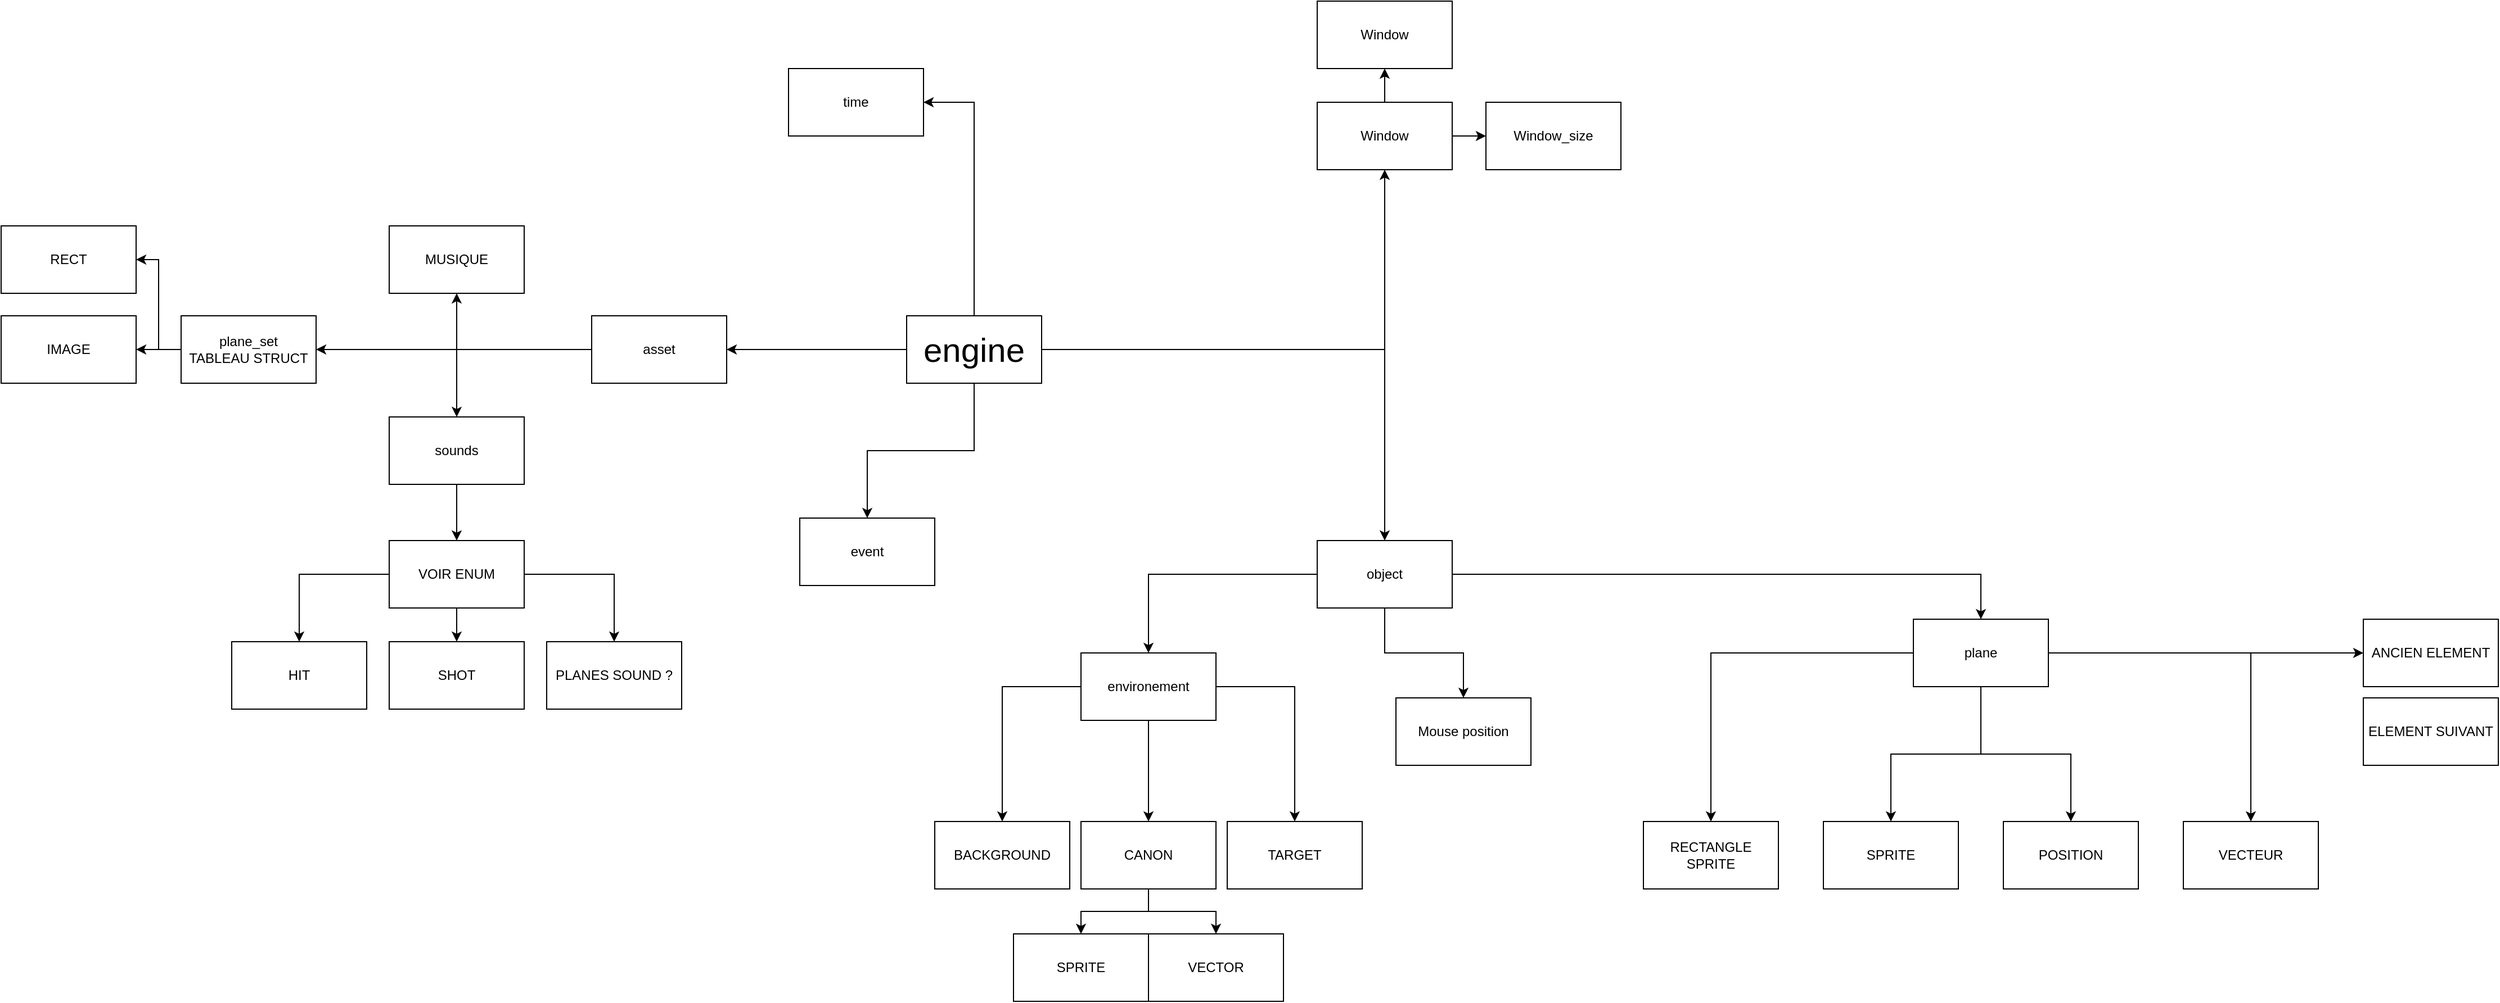<mxfile version="13.6.5">
    <diagram id="G2nHKKEePccfupFTCBAQ" name="Page-1">
        <mxGraphModel dx="2054" dy="1628" grid="1" gridSize="10" guides="1" tooltips="1" connect="1" arrows="1" fold="1" page="1" pageScale="1" pageWidth="850" pageHeight="1100" math="0" shadow="0">
            <root>
                <mxCell id="0"/>
                <mxCell id="1" parent="0"/>
                <mxCell id="lBiNa0GOa4pwr0_ujXBW-70" style="edgeStyle=orthogonalEdgeStyle;rounded=0;orthogonalLoop=1;jettySize=auto;html=1;entryX=0.5;entryY=1;entryDx=0;entryDy=0;" parent="1" source="lBiNa0GOa4pwr0_ujXBW-1" target="lBiNa0GOa4pwr0_ujXBW-69" edge="1">
                    <mxGeometry relative="1" as="geometry"/>
                </mxCell>
                <mxCell id="lBiNa0GOa4pwr0_ujXBW-85" style="edgeStyle=orthogonalEdgeStyle;rounded=0;orthogonalLoop=1;jettySize=auto;html=1;" parent="1" source="lBiNa0GOa4pwr0_ujXBW-1" target="lBiNa0GOa4pwr0_ujXBW-4" edge="1">
                    <mxGeometry relative="1" as="geometry"/>
                </mxCell>
                <mxCell id="lBiNa0GOa4pwr0_ujXBW-87" style="edgeStyle=orthogonalEdgeStyle;rounded=0;orthogonalLoop=1;jettySize=auto;html=1;entryX=1;entryY=0.5;entryDx=0;entryDy=0;" parent="1" source="lBiNa0GOa4pwr0_ujXBW-1" target="lBiNa0GOa4pwr0_ujXBW-2" edge="1">
                    <mxGeometry relative="1" as="geometry"/>
                </mxCell>
                <mxCell id="3" style="edgeStyle=orthogonalEdgeStyle;rounded=0;orthogonalLoop=1;jettySize=auto;html=1;entryX=1;entryY=0.5;entryDx=0;entryDy=0;" parent="1" source="lBiNa0GOa4pwr0_ujXBW-1" target="2" edge="1">
                    <mxGeometry relative="1" as="geometry"/>
                </mxCell>
                <mxCell id="5" style="edgeStyle=orthogonalEdgeStyle;rounded=0;orthogonalLoop=1;jettySize=auto;html=1;entryX=0.5;entryY=0;entryDx=0;entryDy=0;" parent="1" source="lBiNa0GOa4pwr0_ujXBW-1" target="4" edge="1">
                    <mxGeometry relative="1" as="geometry"/>
                </mxCell>
                <mxCell id="lBiNa0GOa4pwr0_ujXBW-1" value="&lt;font size=&quot;1&quot;&gt;&lt;span style=&quot;background-color: rgb(255 , 255 , 255) ; font-size: 30px&quot;&gt;engine&lt;/span&gt;&lt;/font&gt;" style="rounded=0;whiteSpace=wrap;html=1;" parent="1" vertex="1">
                    <mxGeometry x="365" y="40" width="120" height="60" as="geometry"/>
                </mxCell>
                <mxCell id="lBiNa0GOa4pwr0_ujXBW-66" style="edgeStyle=orthogonalEdgeStyle;rounded=0;orthogonalLoop=1;jettySize=auto;html=1;" parent="1" source="lBiNa0GOa4pwr0_ujXBW-2" target="lBiNa0GOa4pwr0_ujXBW-64" edge="1">
                    <mxGeometry relative="1" as="geometry"/>
                </mxCell>
                <mxCell id="lBiNa0GOa4pwr0_ujXBW-68" style="edgeStyle=orthogonalEdgeStyle;rounded=0;orthogonalLoop=1;jettySize=auto;html=1;entryX=0.5;entryY=0;entryDx=0;entryDy=0;" parent="1" source="lBiNa0GOa4pwr0_ujXBW-2" target="lBiNa0GOa4pwr0_ujXBW-67" edge="1">
                    <mxGeometry relative="1" as="geometry"/>
                </mxCell>
                <mxCell id="lBiNa0GOa4pwr0_ujXBW-76" style="edgeStyle=orthogonalEdgeStyle;rounded=0;orthogonalLoop=1;jettySize=auto;html=1;" parent="1" source="lBiNa0GOa4pwr0_ujXBW-2" target="lBiNa0GOa4pwr0_ujXBW-53" edge="1">
                    <mxGeometry relative="1" as="geometry">
                        <mxPoint x="35" y="-160" as="targetPoint"/>
                    </mxGeometry>
                </mxCell>
                <mxCell id="lBiNa0GOa4pwr0_ujXBW-2" value="asset" style="rounded=0;whiteSpace=wrap;html=1;" parent="1" vertex="1">
                    <mxGeometry x="85" y="40" width="120" height="60" as="geometry"/>
                </mxCell>
                <mxCell id="lBiNa0GOa4pwr0_ujXBW-8" style="edgeStyle=orthogonalEdgeStyle;rounded=0;orthogonalLoop=1;jettySize=auto;html=1;" parent="1" source="lBiNa0GOa4pwr0_ujXBW-4" target="lBiNa0GOa4pwr0_ujXBW-6" edge="1">
                    <mxGeometry relative="1" as="geometry"/>
                </mxCell>
                <mxCell id="lBiNa0GOa4pwr0_ujXBW-10" style="edgeStyle=orthogonalEdgeStyle;rounded=0;orthogonalLoop=1;jettySize=auto;html=1;entryX=0.5;entryY=0;entryDx=0;entryDy=0;" parent="1" source="lBiNa0GOa4pwr0_ujXBW-4" target="lBiNa0GOa4pwr0_ujXBW-9" edge="1">
                    <mxGeometry relative="1" as="geometry"/>
                </mxCell>
                <mxCell id="7" style="edgeStyle=orthogonalEdgeStyle;rounded=0;orthogonalLoop=1;jettySize=auto;html=1;entryX=0.5;entryY=0;entryDx=0;entryDy=0;" edge="1" parent="1" source="lBiNa0GOa4pwr0_ujXBW-4" target="6">
                    <mxGeometry relative="1" as="geometry"/>
                </mxCell>
                <mxCell id="lBiNa0GOa4pwr0_ujXBW-4" value="object" style="rounded=0;whiteSpace=wrap;html=1;" parent="1" vertex="1">
                    <mxGeometry x="730" y="240" width="120" height="60" as="geometry"/>
                </mxCell>
                <mxCell id="lBiNa0GOa4pwr0_ujXBW-20" style="edgeStyle=orthogonalEdgeStyle;rounded=0;orthogonalLoop=1;jettySize=auto;html=1;entryX=0;entryY=0.5;entryDx=0;entryDy=0;" parent="1" source="lBiNa0GOa4pwr0_ujXBW-6" target="lBiNa0GOa4pwr0_ujXBW-19" edge="1">
                    <mxGeometry relative="1" as="geometry"/>
                </mxCell>
                <mxCell id="lBiNa0GOa4pwr0_ujXBW-48" style="edgeStyle=orthogonalEdgeStyle;rounded=0;orthogonalLoop=1;jettySize=auto;html=1;entryX=0.5;entryY=0;entryDx=0;entryDy=0;" parent="1" source="lBiNa0GOa4pwr0_ujXBW-6" target="lBiNa0GOa4pwr0_ujXBW-13" edge="1">
                    <mxGeometry relative="1" as="geometry"/>
                </mxCell>
                <mxCell id="lBiNa0GOa4pwr0_ujXBW-49" style="edgeStyle=orthogonalEdgeStyle;rounded=0;orthogonalLoop=1;jettySize=auto;html=1;" parent="1" source="lBiNa0GOa4pwr0_ujXBW-6" target="lBiNa0GOa4pwr0_ujXBW-12" edge="1">
                    <mxGeometry relative="1" as="geometry"/>
                </mxCell>
                <mxCell id="lBiNa0GOa4pwr0_ujXBW-58" style="edgeStyle=orthogonalEdgeStyle;rounded=0;orthogonalLoop=1;jettySize=auto;html=1;" parent="1" source="lBiNa0GOa4pwr0_ujXBW-6" target="lBiNa0GOa4pwr0_ujXBW-15" edge="1">
                    <mxGeometry relative="1" as="geometry"/>
                </mxCell>
                <mxCell id="lBiNa0GOa4pwr0_ujXBW-59" style="edgeStyle=orthogonalEdgeStyle;rounded=0;orthogonalLoop=1;jettySize=auto;html=1;" parent="1" source="lBiNa0GOa4pwr0_ujXBW-6" target="lBiNa0GOa4pwr0_ujXBW-57" edge="1">
                    <mxGeometry relative="1" as="geometry"/>
                </mxCell>
                <mxCell id="lBiNa0GOa4pwr0_ujXBW-6" value="plane" style="rounded=0;whiteSpace=wrap;html=1;" parent="1" vertex="1">
                    <mxGeometry x="1260" y="310" width="120" height="60" as="geometry"/>
                </mxCell>
                <mxCell id="lBiNa0GOa4pwr0_ujXBW-25" style="edgeStyle=orthogonalEdgeStyle;rounded=0;orthogonalLoop=1;jettySize=auto;html=1;" parent="1" source="lBiNa0GOa4pwr0_ujXBW-9" target="lBiNa0GOa4pwr0_ujXBW-23" edge="1">
                    <mxGeometry relative="1" as="geometry"/>
                </mxCell>
                <mxCell id="lBiNa0GOa4pwr0_ujXBW-29" style="edgeStyle=orthogonalEdgeStyle;rounded=0;orthogonalLoop=1;jettySize=auto;html=1;" parent="1" source="lBiNa0GOa4pwr0_ujXBW-9" target="lBiNa0GOa4pwr0_ujXBW-28" edge="1">
                    <mxGeometry relative="1" as="geometry"/>
                </mxCell>
                <mxCell id="lBiNa0GOa4pwr0_ujXBW-30" style="edgeStyle=orthogonalEdgeStyle;rounded=0;orthogonalLoop=1;jettySize=auto;html=1;entryX=0.5;entryY=0;entryDx=0;entryDy=0;" parent="1" source="lBiNa0GOa4pwr0_ujXBW-9" target="lBiNa0GOa4pwr0_ujXBW-27" edge="1">
                    <mxGeometry relative="1" as="geometry"/>
                </mxCell>
                <mxCell id="lBiNa0GOa4pwr0_ujXBW-9" value="&lt;div&gt;environement&lt;/div&gt;" style="rounded=0;whiteSpace=wrap;html=1;" parent="1" vertex="1">
                    <mxGeometry x="520" y="340" width="120" height="60" as="geometry"/>
                </mxCell>
                <mxCell id="lBiNa0GOa4pwr0_ujXBW-12" value="SPRITE" style="rounded=0;whiteSpace=wrap;html=1;" parent="1" vertex="1">
                    <mxGeometry x="1180" y="490" width="120" height="60" as="geometry"/>
                </mxCell>
                <mxCell id="lBiNa0GOa4pwr0_ujXBW-13" value="POSITION" style="rounded=0;whiteSpace=wrap;html=1;" parent="1" vertex="1">
                    <mxGeometry x="1340" y="490" width="120" height="60" as="geometry"/>
                </mxCell>
                <mxCell id="lBiNa0GOa4pwr0_ujXBW-15" value="VECTEUR" style="rounded=0;whiteSpace=wrap;html=1;" parent="1" vertex="1">
                    <mxGeometry x="1500" y="490" width="120" height="60" as="geometry"/>
                </mxCell>
                <mxCell id="lBiNa0GOa4pwr0_ujXBW-19" value="ANCIEN ELEMENT" style="rounded=0;whiteSpace=wrap;html=1;" parent="1" vertex="1">
                    <mxGeometry x="1660" y="310" width="120" height="60" as="geometry"/>
                </mxCell>
                <mxCell id="lBiNa0GOa4pwr0_ujXBW-21" value="ELEMENT SUIVANT" style="rounded=0;whiteSpace=wrap;html=1;" parent="1" vertex="1">
                    <mxGeometry x="1660" y="380" width="120" height="60" as="geometry"/>
                </mxCell>
                <mxCell id="lBiNa0GOa4pwr0_ujXBW-23" value="BACKGROUND" style="rounded=0;whiteSpace=wrap;html=1;" parent="1" vertex="1">
                    <mxGeometry x="390" y="490" width="120" height="60" as="geometry"/>
                </mxCell>
                <mxCell id="lBiNa0GOa4pwr0_ujXBW-35" style="edgeStyle=orthogonalEdgeStyle;rounded=0;orthogonalLoop=1;jettySize=auto;html=1;entryX=0.5;entryY=0;entryDx=0;entryDy=0;" parent="1" source="lBiNa0GOa4pwr0_ujXBW-27" target="lBiNa0GOa4pwr0_ujXBW-34" edge="1">
                    <mxGeometry relative="1" as="geometry"/>
                </mxCell>
                <mxCell id="lBiNa0GOa4pwr0_ujXBW-37" style="edgeStyle=orthogonalEdgeStyle;rounded=0;orthogonalLoop=1;jettySize=auto;html=1;entryX=0.5;entryY=0;entryDx=0;entryDy=0;" parent="1" source="lBiNa0GOa4pwr0_ujXBW-27" target="lBiNa0GOa4pwr0_ujXBW-36" edge="1">
                    <mxGeometry relative="1" as="geometry"/>
                </mxCell>
                <mxCell id="lBiNa0GOa4pwr0_ujXBW-27" value="CANON" style="rounded=0;whiteSpace=wrap;html=1;" parent="1" vertex="1">
                    <mxGeometry x="520" y="490" width="120" height="60" as="geometry"/>
                </mxCell>
                <mxCell id="lBiNa0GOa4pwr0_ujXBW-28" value="TARGET" style="rounded=0;whiteSpace=wrap;html=1;" parent="1" vertex="1">
                    <mxGeometry x="650" y="490" width="120" height="60" as="geometry"/>
                </mxCell>
                <mxCell id="lBiNa0GOa4pwr0_ujXBW-34" value="SPRITE" style="rounded=0;whiteSpace=wrap;html=1;" parent="1" vertex="1">
                    <mxGeometry x="460" y="590" width="120" height="60" as="geometry"/>
                </mxCell>
                <mxCell id="lBiNa0GOa4pwr0_ujXBW-36" value="VECTOR" style="rounded=0;whiteSpace=wrap;html=1;" parent="1" vertex="1">
                    <mxGeometry x="580" y="590" width="120" height="60" as="geometry"/>
                </mxCell>
                <mxCell id="lBiNa0GOa4pwr0_ujXBW-62" style="edgeStyle=orthogonalEdgeStyle;rounded=0;orthogonalLoop=1;jettySize=auto;html=1;entryX=1;entryY=0.5;entryDx=0;entryDy=0;" parent="1" source="lBiNa0GOa4pwr0_ujXBW-53" target="lBiNa0GOa4pwr0_ujXBW-61" edge="1">
                    <mxGeometry relative="1" as="geometry"/>
                </mxCell>
                <mxCell id="lBiNa0GOa4pwr0_ujXBW-86" style="edgeStyle=orthogonalEdgeStyle;rounded=0;orthogonalLoop=1;jettySize=auto;html=1;entryX=1;entryY=0.5;entryDx=0;entryDy=0;" parent="1" source="lBiNa0GOa4pwr0_ujXBW-53" target="lBiNa0GOa4pwr0_ujXBW-60" edge="1">
                    <mxGeometry relative="1" as="geometry"/>
                </mxCell>
                <mxCell id="lBiNa0GOa4pwr0_ujXBW-53" value="&lt;div&gt;plane_set&lt;/div&gt;TABLEAU STRUCT" style="rounded=0;whiteSpace=wrap;html=1;" parent="1" vertex="1">
                    <mxGeometry x="-280" y="40" width="120" height="60" as="geometry"/>
                </mxCell>
                <mxCell id="lBiNa0GOa4pwr0_ujXBW-57" value="RECTANGLE SPRITE" style="rounded=0;whiteSpace=wrap;html=1;" parent="1" vertex="1">
                    <mxGeometry x="1020" y="490" width="120" height="60" as="geometry"/>
                </mxCell>
                <mxCell id="lBiNa0GOa4pwr0_ujXBW-60" value="RECT" style="rounded=0;whiteSpace=wrap;html=1;" parent="1" vertex="1">
                    <mxGeometry x="-440" y="-40" width="120" height="60" as="geometry"/>
                </mxCell>
                <mxCell id="lBiNa0GOa4pwr0_ujXBW-61" value="IMAGE" style="rounded=0;whiteSpace=wrap;html=1;" parent="1" vertex="1">
                    <mxGeometry x="-440" y="40" width="120" height="60" as="geometry"/>
                </mxCell>
                <mxCell id="lBiNa0GOa4pwr0_ujXBW-64" value="&lt;div&gt;MUSIQUE&lt;/div&gt;" style="rounded=0;whiteSpace=wrap;html=1;" parent="1" vertex="1">
                    <mxGeometry x="-95" y="-40" width="120" height="60" as="geometry"/>
                </mxCell>
                <mxCell id="lBiNa0GOa4pwr0_ujXBW-78" style="edgeStyle=orthogonalEdgeStyle;rounded=0;orthogonalLoop=1;jettySize=auto;html=1;" parent="1" source="lBiNa0GOa4pwr0_ujXBW-67" target="lBiNa0GOa4pwr0_ujXBW-77" edge="1">
                    <mxGeometry relative="1" as="geometry"/>
                </mxCell>
                <mxCell id="lBiNa0GOa4pwr0_ujXBW-67" value="&lt;div&gt;sounds&lt;/div&gt;" style="rounded=0;whiteSpace=wrap;html=1;" parent="1" vertex="1">
                    <mxGeometry x="-95" y="130" width="120" height="60" as="geometry"/>
                </mxCell>
                <mxCell id="lBiNa0GOa4pwr0_ujXBW-73" style="edgeStyle=orthogonalEdgeStyle;rounded=0;orthogonalLoop=1;jettySize=auto;html=1;entryX=0.5;entryY=1;entryDx=0;entryDy=0;" parent="1" source="lBiNa0GOa4pwr0_ujXBW-69" target="lBiNa0GOa4pwr0_ujXBW-71" edge="1">
                    <mxGeometry relative="1" as="geometry"/>
                </mxCell>
                <mxCell id="lBiNa0GOa4pwr0_ujXBW-74" style="edgeStyle=orthogonalEdgeStyle;rounded=0;orthogonalLoop=1;jettySize=auto;html=1;" parent="1" source="lBiNa0GOa4pwr0_ujXBW-69" target="lBiNa0GOa4pwr0_ujXBW-72" edge="1">
                    <mxGeometry relative="1" as="geometry"/>
                </mxCell>
                <mxCell id="lBiNa0GOa4pwr0_ujXBW-69" value="Window" style="rounded=0;whiteSpace=wrap;html=1;" parent="1" vertex="1">
                    <mxGeometry x="730" y="-150" width="120" height="60" as="geometry"/>
                </mxCell>
                <mxCell id="lBiNa0GOa4pwr0_ujXBW-71" value="Window" style="rounded=0;whiteSpace=wrap;html=1;" parent="1" vertex="1">
                    <mxGeometry x="730" y="-240" width="120" height="60" as="geometry"/>
                </mxCell>
                <mxCell id="lBiNa0GOa4pwr0_ujXBW-72" value="Window_size" style="rounded=0;whiteSpace=wrap;html=1;" parent="1" vertex="1">
                    <mxGeometry x="880" y="-150" width="120" height="60" as="geometry"/>
                </mxCell>
                <mxCell id="lBiNa0GOa4pwr0_ujXBW-80" style="edgeStyle=orthogonalEdgeStyle;rounded=0;orthogonalLoop=1;jettySize=auto;html=1;" parent="1" source="lBiNa0GOa4pwr0_ujXBW-77" target="lBiNa0GOa4pwr0_ujXBW-79" edge="1">
                    <mxGeometry relative="1" as="geometry"/>
                </mxCell>
                <mxCell id="lBiNa0GOa4pwr0_ujXBW-82" style="edgeStyle=orthogonalEdgeStyle;rounded=0;orthogonalLoop=1;jettySize=auto;html=1;" parent="1" source="lBiNa0GOa4pwr0_ujXBW-77" target="lBiNa0GOa4pwr0_ujXBW-81" edge="1">
                    <mxGeometry relative="1" as="geometry"/>
                </mxCell>
                <mxCell id="lBiNa0GOa4pwr0_ujXBW-84" style="edgeStyle=orthogonalEdgeStyle;rounded=0;orthogonalLoop=1;jettySize=auto;html=1;" parent="1" source="lBiNa0GOa4pwr0_ujXBW-77" target="lBiNa0GOa4pwr0_ujXBW-83" edge="1">
                    <mxGeometry relative="1" as="geometry"/>
                </mxCell>
                <mxCell id="lBiNa0GOa4pwr0_ujXBW-77" value="VOIR ENUM" style="rounded=0;whiteSpace=wrap;html=1;" parent="1" vertex="1">
                    <mxGeometry x="-95" y="240" width="120" height="60" as="geometry"/>
                </mxCell>
                <mxCell id="lBiNa0GOa4pwr0_ujXBW-79" value="HIT" style="rounded=0;whiteSpace=wrap;html=1;" parent="1" vertex="1">
                    <mxGeometry x="-235" y="330" width="120" height="60" as="geometry"/>
                </mxCell>
                <mxCell id="lBiNa0GOa4pwr0_ujXBW-81" value="SHOT" style="rounded=0;whiteSpace=wrap;html=1;" parent="1" vertex="1">
                    <mxGeometry x="-95" y="330" width="120" height="60" as="geometry"/>
                </mxCell>
                <mxCell id="lBiNa0GOa4pwr0_ujXBW-83" value="PLANES SOUND ?" style="rounded=0;whiteSpace=wrap;html=1;" parent="1" vertex="1">
                    <mxGeometry x="45" y="330" width="120" height="60" as="geometry"/>
                </mxCell>
                <mxCell id="2" value="time" style="rounded=0;whiteSpace=wrap;html=1;" parent="1" vertex="1">
                    <mxGeometry x="260" y="-180" width="120" height="60" as="geometry"/>
                </mxCell>
                <mxCell id="4" value="event" style="rounded=0;whiteSpace=wrap;html=1;" parent="1" vertex="1">
                    <mxGeometry x="270" y="220" width="120" height="60" as="geometry"/>
                </mxCell>
                <mxCell id="6" value="Mouse position" style="rounded=0;whiteSpace=wrap;html=1;" vertex="1" parent="1">
                    <mxGeometry x="800" y="380" width="120" height="60" as="geometry"/>
                </mxCell>
            </root>
        </mxGraphModel>
    </diagram>
</mxfile>
